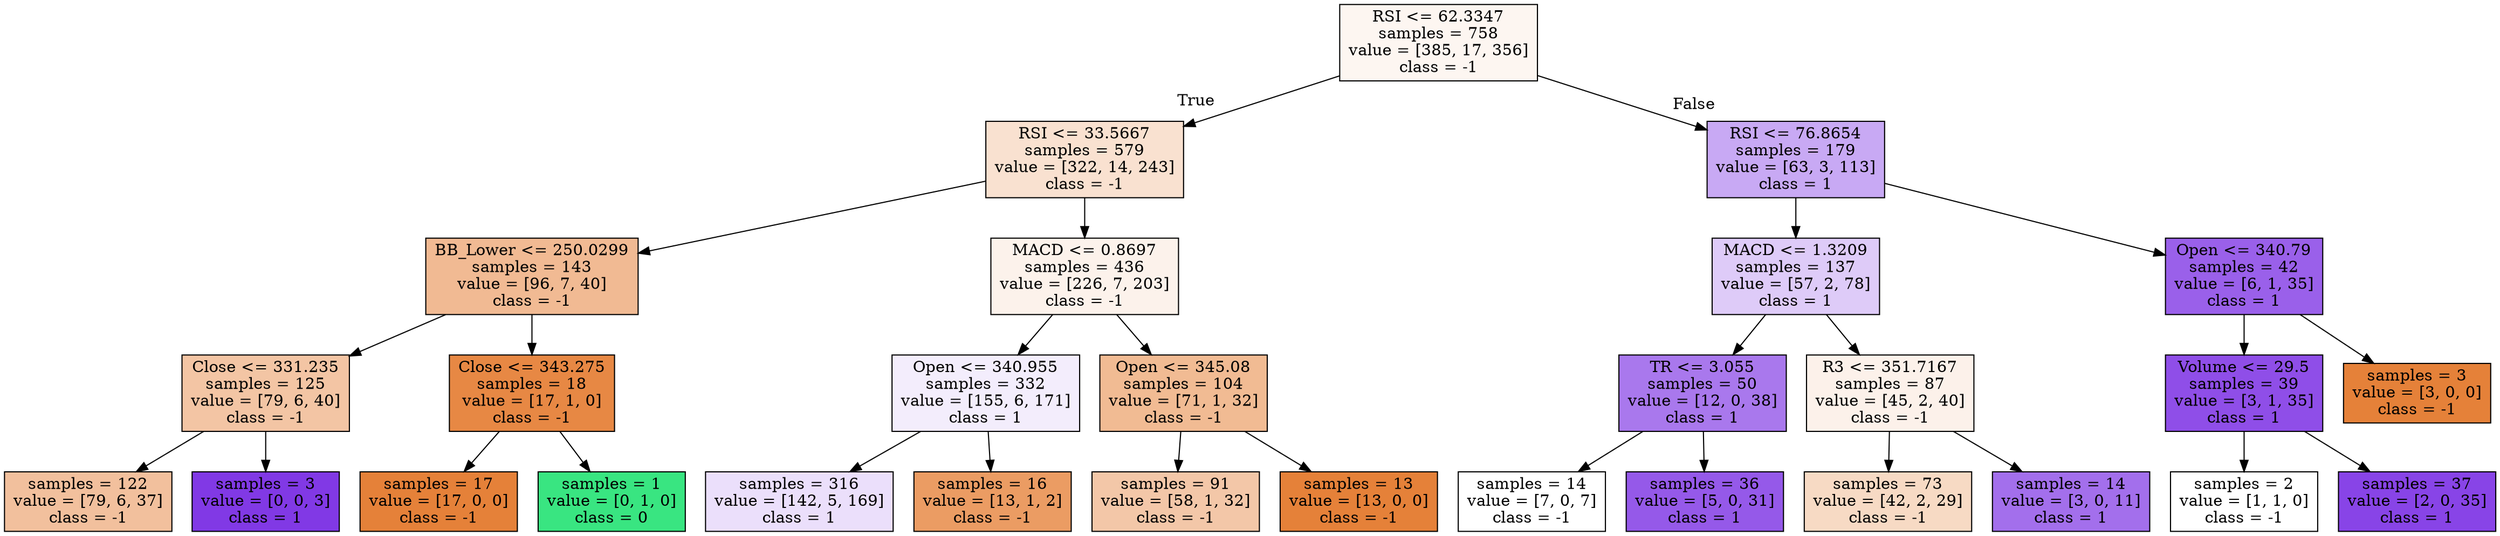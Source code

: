 digraph Tree {
node [shape=box, style="filled", color="black"] ;
0 [label="RSI <= 62.3347\nsamples = 758\nvalue = [385, 17, 356]\nclass = -1", fillcolor="#e5813912"] ;
1 [label="RSI <= 33.5667\nsamples = 579\nvalue = [322, 14, 243]\nclass = -1", fillcolor="#e581393c"] ;
0 -> 1 [labeldistance=2.5, labelangle=45, headlabel="True"] ;
2 [label="BB_Lower <= 250.0299\nsamples = 143\nvalue = [96, 7, 40]\nclass = -1", fillcolor="#e581398b"] ;
1 -> 2 ;
3 [label="Close <= 331.235\nsamples = 125\nvalue = [79, 6, 40]\nclass = -1", fillcolor="#e5813975"] ;
2 -> 3 ;
4 [label="samples = 122\nvalue = [79, 6, 37]\nclass = -1", fillcolor="#e581397e"] ;
3 -> 4 ;
5 [label="samples = 3\nvalue = [0, 0, 3]\nclass = 1", fillcolor="#8139e5ff"] ;
3 -> 5 ;
6 [label="Close <= 343.275\nsamples = 18\nvalue = [17, 1, 0]\nclass = -1", fillcolor="#e58139f0"] ;
2 -> 6 ;
7 [label="samples = 17\nvalue = [17, 0, 0]\nclass = -1", fillcolor="#e58139ff"] ;
6 -> 7 ;
8 [label="samples = 1\nvalue = [0, 1, 0]\nclass = 0", fillcolor="#39e581ff"] ;
6 -> 8 ;
9 [label="MACD <= 0.8697\nsamples = 436\nvalue = [226, 7, 203]\nclass = -1", fillcolor="#e5813919"] ;
1 -> 9 ;
10 [label="Open <= 340.955\nsamples = 332\nvalue = [155, 6, 171]\nclass = 1", fillcolor="#8139e517"] ;
9 -> 10 ;
11 [label="samples = 316\nvalue = [142, 5, 169]\nclass = 1", fillcolor="#8139e528"] ;
10 -> 11 ;
12 [label="samples = 16\nvalue = [13, 1, 2]\nclass = -1", fillcolor="#e58139c8"] ;
10 -> 12 ;
13 [label="Open <= 345.08\nsamples = 104\nvalue = [71, 1, 32]\nclass = -1", fillcolor="#e581398a"] ;
9 -> 13 ;
14 [label="samples = 91\nvalue = [58, 1, 32]\nclass = -1", fillcolor="#e5813970"] ;
13 -> 14 ;
15 [label="samples = 13\nvalue = [13, 0, 0]\nclass = -1", fillcolor="#e58139ff"] ;
13 -> 15 ;
16 [label="RSI <= 76.8654\nsamples = 179\nvalue = [63, 3, 113]\nclass = 1", fillcolor="#8139e56e"] ;
0 -> 16 [labeldistance=2.5, labelangle=-45, headlabel="False"] ;
17 [label="MACD <= 1.3209\nsamples = 137\nvalue = [57, 2, 78]\nclass = 1", fillcolor="#8139e543"] ;
16 -> 17 ;
18 [label="TR <= 3.055\nsamples = 50\nvalue = [12, 0, 38]\nclass = 1", fillcolor="#8139e5ae"] ;
17 -> 18 ;
19 [label="samples = 14\nvalue = [7, 0, 7]\nclass = -1", fillcolor="#e5813900"] ;
18 -> 19 ;
20 [label="samples = 36\nvalue = [5, 0, 31]\nclass = 1", fillcolor="#8139e5d6"] ;
18 -> 20 ;
21 [label="R3 <= 351.7167\nsamples = 87\nvalue = [45, 2, 40]\nclass = -1", fillcolor="#e581391b"] ;
17 -> 21 ;
22 [label="samples = 73\nvalue = [42, 2, 29]\nclass = -1", fillcolor="#e581394b"] ;
21 -> 22 ;
23 [label="samples = 14\nvalue = [3, 0, 11]\nclass = 1", fillcolor="#8139e5b9"] ;
21 -> 23 ;
24 [label="Open <= 340.79\nsamples = 42\nvalue = [6, 1, 35]\nclass = 1", fillcolor="#8139e5cd"] ;
16 -> 24 ;
25 [label="Volume <= 29.5\nsamples = 39\nvalue = [3, 1, 35]\nclass = 1", fillcolor="#8139e5e3"] ;
24 -> 25 ;
26 [label="samples = 2\nvalue = [1, 1, 0]\nclass = -1", fillcolor="#e5813900"] ;
25 -> 26 ;
27 [label="samples = 37\nvalue = [2, 0, 35]\nclass = 1", fillcolor="#8139e5f0"] ;
25 -> 27 ;
28 [label="samples = 3\nvalue = [3, 0, 0]\nclass = -1", fillcolor="#e58139ff"] ;
24 -> 28 ;
}